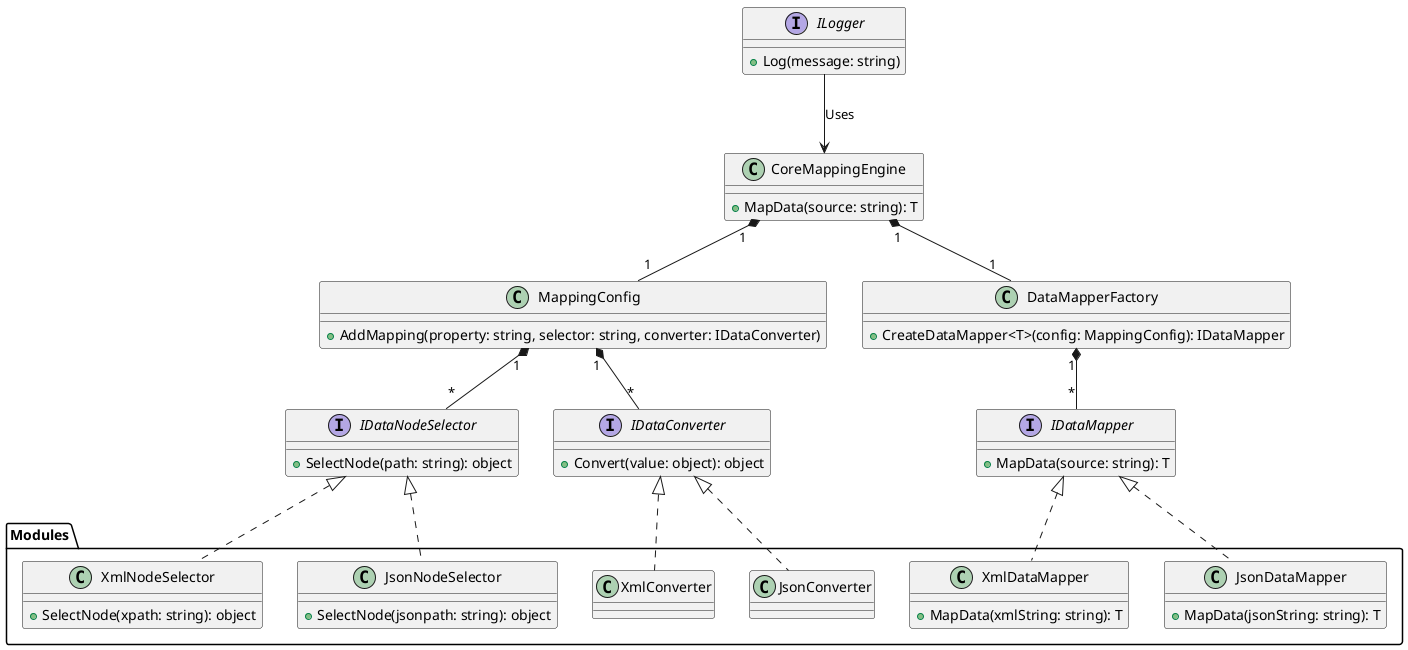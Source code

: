 @startuml
!define RECTANGLE class

RECTANGLE CoreMappingEngine {
    +MapData(source: string): T
}

RECTANGLE MappingConfig {
    +AddMapping(property: string, selector: string, converter: IDataConverter)
}

interface IDataMapper {
    +MapData(source: string): T
}

interface IDataNodeSelector {
    +SelectNode(path: string): object
}

interface IDataConverter {
    +Convert(value: object): object
}

interface ILogger {
    +Log(message: string)
}

RECTANGLE DataMapperFactory {
    +CreateDataMapper<T>(config: MappingConfig): IDataMapper
}

package "Modules" {
    RECTANGLE XmlDataMapper {
        +MapData(xmlString: string): T
    }
    RECTANGLE JsonDataMapper {
        +MapData(jsonString: string): T
    }
    RECTANGLE XmlNodeSelector {
        +SelectNode(xpath: string): object
    }
    RECTANGLE JsonNodeSelector {
        +SelectNode(jsonpath: string): object
    }
    RECTANGLE XmlConverter
    RECTANGLE JsonConverter
}

CoreMappingEngine "1" *-- "1" MappingConfig
MappingConfig "1" *-- "*" IDataNodeSelector
MappingConfig "1" *-- "*" IDataConverter
CoreMappingEngine "1" *-- "1" DataMapperFactory
DataMapperFactory "1" *-- "*" IDataMapper

IDataMapper <|.. XmlDataMapper
IDataMapper <|.. JsonDataMapper
IDataNodeSelector <|.. XmlNodeSelector
IDataNodeSelector <|.. JsonNodeSelector
IDataConverter <|.. XmlConverter
IDataConverter <|.. JsonConverter

ILogger --> CoreMappingEngine : Uses

@enduml
